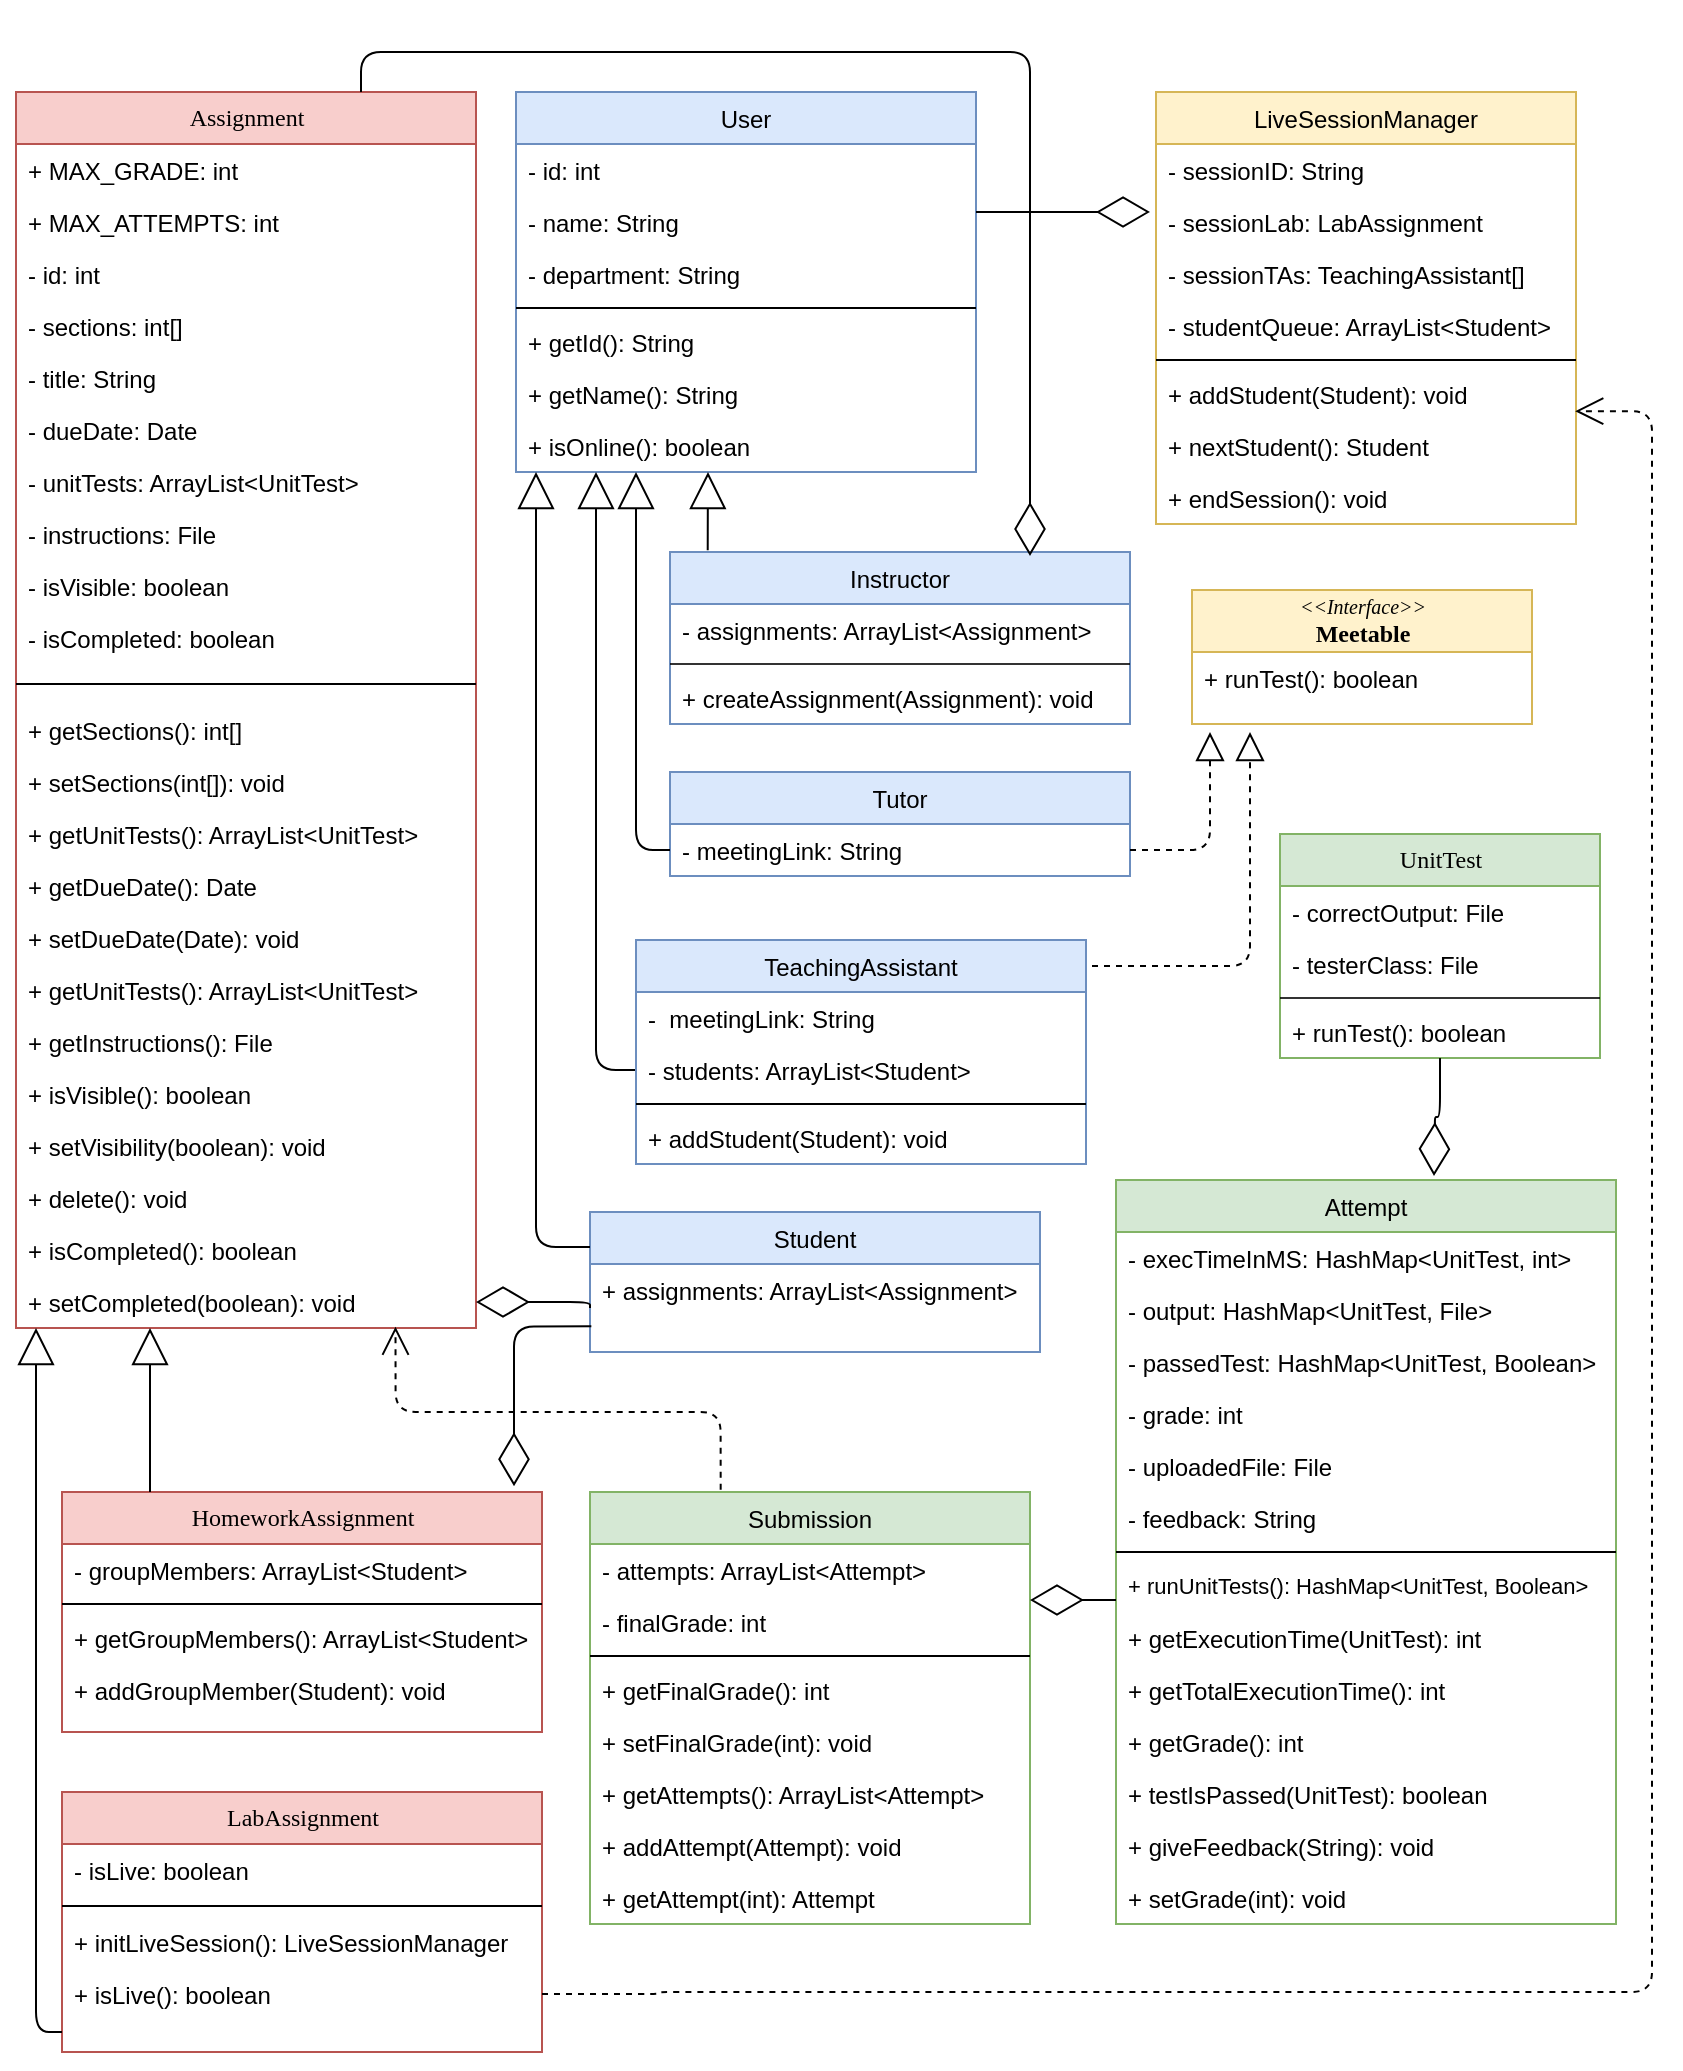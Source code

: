 <mxfile version="14.5.8" type="device" pages="2"><diagram name="Page-1" id="c4acf3e9-155e-7222-9cf6-157b1a14988f"><mxGraphModel dx="2912" dy="3253" grid="1" gridSize="10" guides="1" tooltips="1" connect="1" arrows="1" fold="1" page="1" pageScale="1" pageWidth="850" pageHeight="1065" background="#ffffff" math="0" shadow="0"><root><mxCell id="0"/><mxCell id="1" parent="0"/><mxCell id="17acba5748e5396b-20" value="&lt;font style=&quot;font-size: 12px&quot;&gt;Assignment&lt;/font&gt;" style="swimlane;html=1;fontStyle=0;childLayout=stackLayout;horizontal=1;startSize=26;horizontalStack=0;resizeParent=1;resizeLast=0;collapsible=0;marginBottom=0;swimlaneFillColor=#ffffff;rounded=0;shadow=0;comic=0;labelBackgroundColor=none;strokeWidth=1;fontFamily=Verdana;fontSize=10;align=center;fillColor=#f8cecc;strokeColor=#b85450;" parent="1" vertex="1"><mxGeometry x="-833" y="-2080" width="230" height="618" as="geometry"><mxRectangle x="260" y="20" width="120" height="26" as="alternateBounds"/></mxGeometry></mxCell><mxCell id="17acba5748e5396b-26" value="&lt;div&gt;+ MAX_GRADE: int&lt;/div&gt;" style="text;html=1;strokeColor=none;fillColor=none;align=left;verticalAlign=top;spacingLeft=4;spacingRight=4;whiteSpace=wrap;overflow=hidden;rotatable=0;points=[[0,0.5],[1,0.5]];portConstraint=eastwest;" parent="17acba5748e5396b-20" vertex="1"><mxGeometry y="26" width="230" height="26" as="geometry"/></mxCell><mxCell id="u6ZlK0TpwDlJzsc37eHo-43" value="+ MAX_ATTEMPTS: int" style="text;strokeColor=none;fillColor=none;align=left;verticalAlign=top;spacingLeft=4;spacingRight=4;overflow=hidden;rotatable=0;points=[[0,0.5],[1,0.5]];portConstraint=eastwest;" parent="17acba5748e5396b-20" vertex="1"><mxGeometry y="52" width="230" height="26" as="geometry"/></mxCell><mxCell id="Pp4zFnZbCaaNQrs0DXpG-2" value="- id: int" style="text;strokeColor=none;fillColor=none;align=left;verticalAlign=top;spacingLeft=4;spacingRight=4;overflow=hidden;rotatable=0;points=[[0,0.5],[1,0.5]];portConstraint=eastwest;fontSize=12;opacity=80;" parent="17acba5748e5396b-20" vertex="1"><mxGeometry y="78" width="230" height="26" as="geometry"/></mxCell><mxCell id="u6ZlK0TpwDlJzsc37eHo-65" value="- sections: int[]" style="text;strokeColor=none;fillColor=none;align=left;verticalAlign=top;spacingLeft=4;spacingRight=4;overflow=hidden;rotatable=0;points=[[0,0.5],[1,0.5]];portConstraint=eastwest;" parent="17acba5748e5396b-20" vertex="1"><mxGeometry y="104" width="230" height="26" as="geometry"/></mxCell><mxCell id="u6ZlK0TpwDlJzsc37eHo-42" value="- title: String" style="text;strokeColor=none;fillColor=none;align=left;verticalAlign=top;spacingLeft=4;spacingRight=4;overflow=hidden;rotatable=0;points=[[0,0.5],[1,0.5]];portConstraint=eastwest;" parent="17acba5748e5396b-20" vertex="1"><mxGeometry y="130" width="230" height="26" as="geometry"/></mxCell><mxCell id="17acba5748e5396b-21" value="- dueDate: Date" style="text;html=1;strokeColor=none;fillColor=none;align=left;verticalAlign=top;spacingLeft=4;spacingRight=4;whiteSpace=wrap;overflow=hidden;rotatable=0;points=[[0,0.5],[1,0.5]];portConstraint=eastwest;" parent="17acba5748e5396b-20" vertex="1"><mxGeometry y="156" width="230" height="26" as="geometry"/></mxCell><mxCell id="Vkab22jiltbAdKhwwtoA-3" value="- unitTests: ArrayList&lt;UnitTest&gt;" style="text;strokeColor=none;fillColor=none;align=left;verticalAlign=top;spacingLeft=4;spacingRight=4;overflow=hidden;rotatable=0;points=[[0,0.5],[1,0.5]];portConstraint=eastwest;" parent="17acba5748e5396b-20" vertex="1"><mxGeometry y="182" width="230" height="26" as="geometry"/></mxCell><mxCell id="u6ZlK0TpwDlJzsc37eHo-34" value="- instructions: File" style="text;strokeColor=none;fillColor=none;align=left;verticalAlign=top;spacingLeft=4;spacingRight=4;overflow=hidden;rotatable=0;points=[[0,0.5],[1,0.5]];portConstraint=eastwest;" parent="17acba5748e5396b-20" vertex="1"><mxGeometry y="208" width="230" height="26" as="geometry"/></mxCell><mxCell id="Vkab22jiltbAdKhwwtoA-38" value="- isVisible: boolean" style="text;strokeColor=none;fillColor=none;align=left;verticalAlign=top;spacingLeft=4;spacingRight=4;overflow=hidden;rotatable=0;points=[[0,0.5],[1,0.5]];portConstraint=eastwest;" parent="17acba5748e5396b-20" vertex="1"><mxGeometry y="234" width="230" height="26" as="geometry"/></mxCell><mxCell id="URSvxzVumPhaQvuhYRET-5" value="- isCompleted: boolean" style="text;strokeColor=none;fillColor=none;align=left;verticalAlign=top;spacingLeft=4;spacingRight=4;overflow=hidden;rotatable=0;points=[[0,0.5],[1,0.5]];portConstraint=eastwest;" parent="17acba5748e5396b-20" vertex="1"><mxGeometry y="260" width="230" height="26" as="geometry"/></mxCell><mxCell id="Vkab22jiltbAdKhwwtoA-9" value="" style="line;strokeWidth=1;fillColor=none;align=left;verticalAlign=middle;spacingTop=-1;spacingLeft=3;spacingRight=3;rotatable=0;labelPosition=right;points=[];portConstraint=eastwest;" parent="17acba5748e5396b-20" vertex="1"><mxGeometry y="286" width="230" height="20" as="geometry"/></mxCell><mxCell id="u6ZlK0TpwDlJzsc37eHo-69" value="+ getSections(): int[]" style="text;strokeColor=none;fillColor=none;align=left;verticalAlign=top;spacingLeft=4;spacingRight=4;overflow=hidden;rotatable=0;points=[[0,0.5],[1,0.5]];portConstraint=eastwest;" parent="17acba5748e5396b-20" vertex="1"><mxGeometry y="306" width="230" height="26" as="geometry"/></mxCell><mxCell id="u6ZlK0TpwDlJzsc37eHo-68" value="+ setSections(int[]): void" style="text;strokeColor=none;fillColor=none;align=left;verticalAlign=top;spacingLeft=4;spacingRight=4;overflow=hidden;rotatable=0;points=[[0,0.5],[1,0.5]];portConstraint=eastwest;" parent="17acba5748e5396b-20" vertex="1"><mxGeometry y="332" width="230" height="26" as="geometry"/></mxCell><mxCell id="u6ZlK0TpwDlJzsc37eHo-66" value="+ getUnitTests(): ArrayList&lt;UnitTest&gt;" style="text;strokeColor=none;fillColor=none;align=left;verticalAlign=top;spacingLeft=4;spacingRight=4;overflow=hidden;rotatable=0;points=[[0,0.5],[1,0.5]];portConstraint=eastwest;" parent="17acba5748e5396b-20" vertex="1"><mxGeometry y="358" width="230" height="26" as="geometry"/></mxCell><mxCell id="u6ZlK0TpwDlJzsc37eHo-36" value="+ getDueDate(): Date" style="text;strokeColor=none;fillColor=none;align=left;verticalAlign=top;spacingLeft=4;spacingRight=4;overflow=hidden;rotatable=0;points=[[0,0.5],[1,0.5]];portConstraint=eastwest;" parent="17acba5748e5396b-20" vertex="1"><mxGeometry y="384" width="230" height="26" as="geometry"/></mxCell><mxCell id="u6ZlK0TpwDlJzsc37eHo-37" value="+ setDueDate(Date): void" style="text;strokeColor=none;fillColor=none;align=left;verticalAlign=top;spacingLeft=4;spacingRight=4;overflow=hidden;rotatable=0;points=[[0,0.5],[1,0.5]];portConstraint=eastwest;" parent="17acba5748e5396b-20" vertex="1"><mxGeometry y="410" width="230" height="26" as="geometry"/></mxCell><mxCell id="u6ZlK0TpwDlJzsc37eHo-35" value="+ getUnitTests(): ArrayList&lt;UnitTest&gt;" style="text;strokeColor=none;fillColor=none;align=left;verticalAlign=top;spacingLeft=4;spacingRight=4;overflow=hidden;rotatable=0;points=[[0,0.5],[1,0.5]];portConstraint=eastwest;" parent="17acba5748e5396b-20" vertex="1"><mxGeometry y="436" width="230" height="26" as="geometry"/></mxCell><mxCell id="i_PfmevBuMerQ55NJy9S-6" value="+ getInstructions(): File" style="text;strokeColor=none;fillColor=none;align=left;verticalAlign=top;spacingLeft=4;spacingRight=4;overflow=hidden;rotatable=0;points=[[0,0.5],[1,0.5]];portConstraint=eastwest;" parent="17acba5748e5396b-20" vertex="1"><mxGeometry y="462" width="230" height="26" as="geometry"/></mxCell><mxCell id="u6ZlK0TpwDlJzsc37eHo-41" value="+ isVisible(): boolean" style="text;strokeColor=none;fillColor=none;align=left;verticalAlign=top;spacingLeft=4;spacingRight=4;overflow=hidden;rotatable=0;points=[[0,0.5],[1,0.5]];portConstraint=eastwest;" parent="17acba5748e5396b-20" vertex="1"><mxGeometry y="488" width="230" height="26" as="geometry"/></mxCell><mxCell id="i_PfmevBuMerQ55NJy9S-8" value="+ setVisibility(boolean): void" style="text;strokeColor=none;fillColor=none;align=left;verticalAlign=top;spacingLeft=4;spacingRight=4;overflow=hidden;rotatable=0;points=[[0,0.5],[1,0.5]];portConstraint=eastwest;" parent="17acba5748e5396b-20" vertex="1"><mxGeometry y="514" width="230" height="26" as="geometry"/></mxCell><mxCell id="i_PfmevBuMerQ55NJy9S-10" value="+ delete(): void" style="text;strokeColor=none;fillColor=none;align=left;verticalAlign=top;spacingLeft=4;spacingRight=4;overflow=hidden;rotatable=0;points=[[0,0.5],[1,0.5]];portConstraint=eastwest;" parent="17acba5748e5396b-20" vertex="1"><mxGeometry y="540" width="230" height="26" as="geometry"/></mxCell><mxCell id="i_PfmevBuMerQ55NJy9S-13" value="+ isCompleted(): boolean" style="text;strokeColor=none;fillColor=none;align=left;verticalAlign=top;spacingLeft=4;spacingRight=4;overflow=hidden;rotatable=0;points=[[0,0.5],[1,0.5]];portConstraint=eastwest;" parent="17acba5748e5396b-20" vertex="1"><mxGeometry y="566" width="230" height="26" as="geometry"/></mxCell><mxCell id="Pp4zFnZbCaaNQrs0DXpG-1" value="+ setCompleted(boolean): void" style="text;strokeColor=none;fillColor=none;align=left;verticalAlign=top;spacingLeft=4;spacingRight=4;overflow=hidden;rotatable=0;points=[[0,0.5],[1,0.5]];portConstraint=eastwest;fontSize=12;opacity=80;" parent="17acba5748e5396b-20" vertex="1"><mxGeometry y="592" width="230" height="26" as="geometry"/></mxCell><mxCell id="17acba5748e5396b-44" value="&lt;font style=&quot;font-size: 12px&quot;&gt;UnitTest&lt;/font&gt;" style="swimlane;html=1;fontStyle=0;childLayout=stackLayout;horizontal=1;startSize=26;fillColor=#d5e8d4;horizontalStack=0;resizeParent=1;resizeLast=0;collapsible=0;marginBottom=0;swimlaneFillColor=#ffffff;rounded=0;shadow=0;comic=0;labelBackgroundColor=none;strokeWidth=1;fontFamily=Verdana;fontSize=10;align=center;strokeColor=#82b366;" parent="1" vertex="1"><mxGeometry x="-201" y="-1709" width="160" height="112" as="geometry"/></mxCell><mxCell id="17acba5748e5396b-45" value="- correctOutput: File" style="text;html=1;strokeColor=none;fillColor=none;align=left;verticalAlign=top;spacingLeft=4;spacingRight=4;whiteSpace=wrap;overflow=hidden;rotatable=0;points=[[0,0.5],[1,0.5]];portConstraint=eastwest;" parent="17acba5748e5396b-44" vertex="1"><mxGeometry y="26" width="160" height="26" as="geometry"/></mxCell><mxCell id="i_PfmevBuMerQ55NJy9S-1" value="- testerClass: File" style="text;html=1;strokeColor=none;fillColor=none;align=left;verticalAlign=top;spacingLeft=4;spacingRight=4;whiteSpace=wrap;overflow=hidden;rotatable=0;points=[[0,0.5],[1,0.5]];portConstraint=eastwest;" parent="17acba5748e5396b-44" vertex="1"><mxGeometry y="52" width="160" height="26" as="geometry"/></mxCell><mxCell id="Pp4zFnZbCaaNQrs0DXpG-10" value="" style="line;strokeWidth=1;fillColor=none;align=left;verticalAlign=middle;spacingTop=-1;spacingLeft=3;spacingRight=3;rotatable=0;labelPosition=right;points=[];portConstraint=eastwest;fontSize=12;opacity=80;" parent="17acba5748e5396b-44" vertex="1"><mxGeometry y="78" width="160" height="8" as="geometry"/></mxCell><mxCell id="Pp4zFnZbCaaNQrs0DXpG-11" value="+ runTest(): boolean" style="text;strokeColor=none;fillColor=none;align=left;verticalAlign=top;spacingLeft=4;spacingRight=4;overflow=hidden;rotatable=0;points=[[0,0.5],[1,0.5]];portConstraint=eastwest;fontSize=12;opacity=80;" parent="17acba5748e5396b-44" vertex="1"><mxGeometry y="86" width="160" height="26" as="geometry"/></mxCell><mxCell id="5dKKfzundcH5sFMiQAA8-29" value="&lt;font style=&quot;font-size: 12px&quot;&gt;LabAssignment&lt;/font&gt;" style="swimlane;html=1;fontStyle=0;childLayout=stackLayout;horizontal=1;startSize=26;fillColor=#f8cecc;horizontalStack=0;resizeParent=1;resizeLast=0;collapsible=0;marginBottom=0;swimlaneFillColor=#ffffff;rounded=0;shadow=0;comic=0;labelBackgroundColor=none;strokeWidth=1;fontFamily=Verdana;fontSize=10;align=center;strokeColor=#b85450;" parent="1" vertex="1"><mxGeometry x="-810" y="-1230" width="240" height="130" as="geometry"><mxRectangle x="220" y="270" width="50" height="26" as="alternateBounds"/></mxGeometry></mxCell><mxCell id="u6ZlK0TpwDlJzsc37eHo-39" value="- isLive: boolean" style="text;html=1;strokeColor=none;fillColor=none;align=left;verticalAlign=top;spacingLeft=4;spacingRight=4;whiteSpace=wrap;overflow=hidden;rotatable=0;points=[[0,0.5],[1,0.5]];portConstraint=eastwest;" parent="5dKKfzundcH5sFMiQAA8-29" vertex="1"><mxGeometry y="26" width="240" height="26" as="geometry"/></mxCell><mxCell id="Vkab22jiltbAdKhwwtoA-10" value="" style="line;strokeWidth=1;fillColor=none;align=left;verticalAlign=middle;spacingTop=-1;spacingLeft=3;spacingRight=3;rotatable=0;labelPosition=right;points=[];portConstraint=eastwest;" parent="5dKKfzundcH5sFMiQAA8-29" vertex="1"><mxGeometry y="52" width="240" height="10" as="geometry"/></mxCell><mxCell id="u6ZlK0TpwDlJzsc37eHo-87" value="&lt;div&gt;+ initLiveSession(): LiveSessionManager&lt;br&gt;&lt;/div&gt;" style="text;html=1;strokeColor=none;fillColor=none;align=left;verticalAlign=top;spacingLeft=4;spacingRight=4;whiteSpace=wrap;overflow=hidden;rotatable=0;points=[[0,0.5],[1,0.5]];portConstraint=eastwest;" parent="5dKKfzundcH5sFMiQAA8-29" vertex="1"><mxGeometry y="62" width="240" height="26" as="geometry"/></mxCell><mxCell id="Pp4zFnZbCaaNQrs0DXpG-3" value="+ isLive(): boolean" style="text;strokeColor=none;fillColor=none;align=left;verticalAlign=top;spacingLeft=4;spacingRight=4;overflow=hidden;rotatable=0;points=[[0,0.5],[1,0.5]];portConstraint=eastwest;fontSize=12;opacity=80;" parent="5dKKfzundcH5sFMiQAA8-29" vertex="1"><mxGeometry y="88" width="240" height="26" as="geometry"/></mxCell><mxCell id="u6ZlK0TpwDlJzsc37eHo-7" value="User" style="swimlane;fontStyle=0;align=center;verticalAlign=top;childLayout=stackLayout;horizontal=1;startSize=26;horizontalStack=0;resizeParent=1;resizeParentMax=0;resizeLast=0;collapsible=0;marginBottom=0;fillColor=#dae8fc;strokeColor=#6c8ebf;" parent="1" vertex="1"><mxGeometry x="-583" y="-2080" width="230" height="190" as="geometry"/></mxCell><mxCell id="u6ZlK0TpwDlJzsc37eHo-8" value="- id: int" style="text;strokeColor=none;fillColor=none;align=left;verticalAlign=top;spacingLeft=4;spacingRight=4;overflow=hidden;rotatable=0;points=[[0,0.5],[1,0.5]];portConstraint=eastwest;" parent="u6ZlK0TpwDlJzsc37eHo-7" vertex="1"><mxGeometry y="26" width="230" height="26" as="geometry"/></mxCell><mxCell id="i_PfmevBuMerQ55NJy9S-11" value="- name: String" style="text;strokeColor=none;fillColor=none;align=left;verticalAlign=top;spacingLeft=4;spacingRight=4;overflow=hidden;rotatable=0;points=[[0,0.5],[1,0.5]];portConstraint=eastwest;" parent="u6ZlK0TpwDlJzsc37eHo-7" vertex="1"><mxGeometry y="52" width="230" height="26" as="geometry"/></mxCell><mxCell id="i_PfmevBuMerQ55NJy9S-14" value="- department: String" style="text;strokeColor=none;fillColor=none;align=left;verticalAlign=top;spacingLeft=4;spacingRight=4;overflow=hidden;rotatable=0;points=[[0,0.5],[1,0.5]];portConstraint=eastwest;" parent="u6ZlK0TpwDlJzsc37eHo-7" vertex="1"><mxGeometry y="78" width="230" height="26" as="geometry"/></mxCell><mxCell id="u6ZlK0TpwDlJzsc37eHo-9" value="" style="line;strokeWidth=1;fillColor=none;align=left;verticalAlign=middle;spacingTop=-1;spacingLeft=3;spacingRight=3;rotatable=0;labelPosition=right;points=[];portConstraint=eastwest;" parent="u6ZlK0TpwDlJzsc37eHo-7" vertex="1"><mxGeometry y="104" width="230" height="8" as="geometry"/></mxCell><mxCell id="u6ZlK0TpwDlJzsc37eHo-53" value="+ getId(): String" style="text;strokeColor=none;fillColor=none;align=left;verticalAlign=top;spacingLeft=4;spacingRight=4;overflow=hidden;rotatable=0;points=[[0,0.5],[1,0.5]];portConstraint=eastwest;" parent="u6ZlK0TpwDlJzsc37eHo-7" vertex="1"><mxGeometry y="112" width="230" height="26" as="geometry"/></mxCell><mxCell id="u6ZlK0TpwDlJzsc37eHo-49" value="+ getName(): String" style="text;strokeColor=none;fillColor=none;align=left;verticalAlign=top;spacingLeft=4;spacingRight=4;overflow=hidden;rotatable=0;points=[[0,0.5],[1,0.5]];portConstraint=eastwest;" parent="u6ZlK0TpwDlJzsc37eHo-7" vertex="1"><mxGeometry y="138" width="230" height="26" as="geometry"/></mxCell><mxCell id="Pp4zFnZbCaaNQrs0DXpG-5" value="+ isOnline(): boolean" style="text;strokeColor=none;fillColor=none;align=left;verticalAlign=top;spacingLeft=4;spacingRight=4;overflow=hidden;rotatable=0;points=[[0,0.5],[1,0.5]];portConstraint=eastwest;fontSize=12;opacity=80;" parent="u6ZlK0TpwDlJzsc37eHo-7" vertex="1"><mxGeometry y="164" width="230" height="26" as="geometry"/></mxCell><mxCell id="u6ZlK0TpwDlJzsc37eHo-11" value="Student" style="swimlane;fontStyle=0;align=center;verticalAlign=top;childLayout=stackLayout;horizontal=1;startSize=26;horizontalStack=0;resizeParent=1;resizeParentMax=0;resizeLast=0;collapsible=0;marginBottom=0;fillColor=#dae8fc;strokeColor=#6c8ebf;" parent="1" vertex="1"><mxGeometry x="-546" y="-1520" width="225" height="70" as="geometry"/></mxCell><mxCell id="u6ZlK0TpwDlJzsc37eHo-14" value="+ assignments: ArrayList&lt;Assignment&gt;" style="text;strokeColor=none;fillColor=none;align=left;verticalAlign=top;spacingLeft=4;spacingRight=4;overflow=hidden;rotatable=0;points=[[0,0.5],[1,0.5]];portConstraint=eastwest;" parent="u6ZlK0TpwDlJzsc37eHo-11" vertex="1"><mxGeometry y="26" width="225" height="44" as="geometry"/></mxCell><mxCell id="u6ZlK0TpwDlJzsc37eHo-13" value="" style="line;strokeWidth=1;fillColor=none;align=left;verticalAlign=middle;spacingTop=-1;spacingLeft=3;spacingRight=3;rotatable=0;labelPosition=right;points=[];portConstraint=eastwest;" parent="u6ZlK0TpwDlJzsc37eHo-11" vertex="1"><mxGeometry y="70" width="225" as="geometry"/></mxCell><mxCell id="u6ZlK0TpwDlJzsc37eHo-19" value="Instructor" style="swimlane;fontStyle=0;align=center;verticalAlign=top;childLayout=stackLayout;horizontal=1;startSize=26;horizontalStack=0;resizeParent=1;resizeParentMax=0;resizeLast=0;collapsible=0;marginBottom=0;rotation=0;fillColor=#dae8fc;strokeColor=#6c8ebf;" parent="1" vertex="1"><mxGeometry x="-506" y="-1850" width="230" height="86" as="geometry"><mxRectangle x="-360" y="350" width="80" height="26" as="alternateBounds"/></mxGeometry></mxCell><mxCell id="u6ZlK0TpwDlJzsc37eHo-76" value="" style="endArrow=block;endSize=16;endFill=0;html=1;exitX=0.082;exitY=-0.01;exitDx=0;exitDy=0;exitPerimeter=0;edgeStyle=orthogonalEdgeStyle;" parent="u6ZlK0TpwDlJzsc37eHo-19" source="u6ZlK0TpwDlJzsc37eHo-19" edge="1"><mxGeometry x="-1" y="-465" width="160" relative="1" as="geometry"><mxPoint y="68" as="sourcePoint"/><mxPoint x="19" y="-40" as="targetPoint"/><mxPoint x="14" y="200" as="offset"/></mxGeometry></mxCell><mxCell id="Pp4zFnZbCaaNQrs0DXpG-8" value="- assignments: ArrayList&lt;Assignment&gt;" style="text;strokeColor=none;fillColor=none;align=left;verticalAlign=top;spacingLeft=4;spacingRight=4;overflow=hidden;rotatable=0;points=[[0,0.5],[1,0.5]];portConstraint=eastwest;fontSize=12;opacity=80;" parent="u6ZlK0TpwDlJzsc37eHo-19" vertex="1"><mxGeometry y="26" width="230" height="26" as="geometry"/></mxCell><mxCell id="Pp4zFnZbCaaNQrs0DXpG-9" value="" style="line;strokeWidth=1;fillColor=none;align=left;verticalAlign=middle;spacingTop=-1;spacingLeft=3;spacingRight=3;rotatable=0;labelPosition=right;points=[];portConstraint=eastwest;fontSize=12;opacity=80;" parent="u6ZlK0TpwDlJzsc37eHo-19" vertex="1"><mxGeometry y="52" width="230" height="8" as="geometry"/></mxCell><mxCell id="u6ZlK0TpwDlJzsc37eHo-22" value="+ createAssignment(Assignment): void" style="text;strokeColor=none;fillColor=none;align=left;verticalAlign=top;spacingLeft=4;spacingRight=4;overflow=hidden;rotatable=0;points=[[0,0.5],[1,0.5]];portConstraint=eastwest;rotation=0;" parent="u6ZlK0TpwDlJzsc37eHo-19" vertex="1"><mxGeometry y="60" width="230" height="26" as="geometry"/></mxCell><mxCell id="5dKKfzundcH5sFMiQAA8-39" value="&lt;font style=&quot;font-size: 12px&quot;&gt;HomeworkAssignment&lt;/font&gt;" style="swimlane;html=1;fontStyle=0;childLayout=stackLayout;horizontal=1;startSize=26;horizontalStack=0;resizeParent=1;resizeLast=0;collapsible=0;marginBottom=0;swimlaneFillColor=#ffffff;rounded=0;shadow=0;comic=0;labelBackgroundColor=none;strokeWidth=1;fontFamily=Verdana;fontSize=10;align=center;fillColor=#f8cecc;strokeColor=#b85450;" parent="1" vertex="1"><mxGeometry x="-810" y="-1380" width="240" height="120" as="geometry"><mxRectangle x="460" y="270" width="90" height="26" as="alternateBounds"/></mxGeometry></mxCell><mxCell id="5dKKfzundcH5sFMiQAA8-41" value="- groupMembers: ArrayList&amp;lt;Student&amp;gt;" style="text;html=1;strokeColor=none;fillColor=none;align=left;verticalAlign=top;spacingLeft=4;spacingRight=4;whiteSpace=wrap;overflow=hidden;rotatable=0;points=[[0,0.5],[1,0.5]];portConstraint=eastwest;" parent="5dKKfzundcH5sFMiQAA8-39" vertex="1"><mxGeometry y="26" width="240" height="26" as="geometry"/></mxCell><mxCell id="5dKKfzundcH5sFMiQAA8-42" value="" style="line;strokeWidth=1;fillColor=none;align=left;verticalAlign=middle;spacingTop=-1;spacingLeft=3;spacingRight=3;rotatable=0;labelPosition=right;points=[];portConstraint=eastwest;" parent="5dKKfzundcH5sFMiQAA8-39" vertex="1"><mxGeometry y="52" width="240" height="8" as="geometry"/></mxCell><mxCell id="URSvxzVumPhaQvuhYRET-3" value="+ getGroupMembers(): ArrayList&amp;lt;Student&amp;gt; " style="text;html=1;strokeColor=none;fillColor=none;align=left;verticalAlign=top;spacingLeft=4;spacingRight=4;whiteSpace=wrap;overflow=hidden;rotatable=0;points=[[0,0.5],[1,0.5]];portConstraint=eastwest;" parent="5dKKfzundcH5sFMiQAA8-39" vertex="1"><mxGeometry y="60" width="240" height="26" as="geometry"/></mxCell><mxCell id="URSvxzVumPhaQvuhYRET-4" value="+ addGroupMember(Student): void " style="text;html=1;strokeColor=none;fillColor=none;align=left;verticalAlign=top;spacingLeft=4;spacingRight=4;whiteSpace=wrap;overflow=hidden;rotatable=0;points=[[0,0.5],[1,0.5]];portConstraint=eastwest;" parent="5dKKfzundcH5sFMiQAA8-39" vertex="1"><mxGeometry y="86" width="240" height="26" as="geometry"/></mxCell><mxCell id="u6ZlK0TpwDlJzsc37eHo-23" value="Tutor" style="swimlane;fontStyle=0;align=center;verticalAlign=top;childLayout=stackLayout;horizontal=1;startSize=26;horizontalStack=0;resizeParent=1;resizeParentMax=0;resizeLast=0;collapsible=0;marginBottom=0;fillColor=#dae8fc;strokeColor=#6c8ebf;" parent="1" vertex="1"><mxGeometry x="-506" y="-1740" width="230" height="52" as="geometry"/></mxCell><mxCell id="u6ZlK0TpwDlJzsc37eHo-101" value="- meetingLink: String" style="text;strokeColor=none;fillColor=none;align=left;verticalAlign=top;spacingLeft=4;spacingRight=4;overflow=hidden;rotatable=0;points=[[0,0.5],[1,0.5]];portConstraint=eastwest;" parent="u6ZlK0TpwDlJzsc37eHo-23" vertex="1"><mxGeometry y="26" width="230" height="26" as="geometry"/></mxCell><mxCell id="Vkab22jiltbAdKhwwtoA-25" value="Submission" style="swimlane;fontStyle=0;align=center;verticalAlign=top;childLayout=stackLayout;horizontal=1;startSize=26;horizontalStack=0;resizeParent=1;resizeParentMax=0;resizeLast=0;collapsible=0;marginBottom=0;fillColor=#d5e8d4;strokeColor=#82b366;" parent="1" vertex="1"><mxGeometry x="-546" y="-1380" width="220" height="216" as="geometry"/></mxCell><mxCell id="Vkab22jiltbAdKhwwtoA-26" value="- attempts: ArrayList&lt;Attempt&gt;" style="text;strokeColor=none;fillColor=none;align=left;verticalAlign=top;spacingLeft=4;spacingRight=4;overflow=hidden;rotatable=0;points=[[0,0.5],[1,0.5]];portConstraint=eastwest;" parent="Vkab22jiltbAdKhwwtoA-25" vertex="1"><mxGeometry y="26" width="220" height="26" as="geometry"/></mxCell><mxCell id="u6ZlK0TpwDlJzsc37eHo-82" value="- finalGrade: int" style="text;strokeColor=none;fillColor=none;align=left;verticalAlign=top;spacingLeft=4;spacingRight=4;overflow=hidden;rotatable=0;points=[[0,0.5],[1,0.5]];portConstraint=eastwest;" parent="Vkab22jiltbAdKhwwtoA-25" vertex="1"><mxGeometry y="52" width="220" height="26" as="geometry"/></mxCell><mxCell id="Vkab22jiltbAdKhwwtoA-27" value="" style="line;strokeWidth=1;fillColor=none;align=left;verticalAlign=middle;spacingTop=-1;spacingLeft=3;spacingRight=3;rotatable=0;labelPosition=right;points=[];portConstraint=eastwest;" parent="Vkab22jiltbAdKhwwtoA-25" vertex="1"><mxGeometry y="78" width="220" height="8" as="geometry"/></mxCell><mxCell id="u6ZlK0TpwDlJzsc37eHo-83" value="+ getFinalGrade(): int&#xA;" style="text;strokeColor=none;fillColor=none;align=left;verticalAlign=top;spacingLeft=4;spacingRight=4;overflow=hidden;rotatable=0;points=[[0,0.5],[1,0.5]];portConstraint=eastwest;" parent="Vkab22jiltbAdKhwwtoA-25" vertex="1"><mxGeometry y="86" width="220" height="26" as="geometry"/></mxCell><mxCell id="u6ZlK0TpwDlJzsc37eHo-84" value="+ setFinalGrade(int): void&#xA;" style="text;strokeColor=none;fillColor=none;align=left;verticalAlign=top;spacingLeft=4;spacingRight=4;overflow=hidden;rotatable=0;points=[[0,0.5],[1,0.5]];portConstraint=eastwest;" parent="Vkab22jiltbAdKhwwtoA-25" vertex="1"><mxGeometry y="112" width="220" height="26" as="geometry"/></mxCell><mxCell id="Vkab22jiltbAdKhwwtoA-28" value="+ getAttempts(): ArrayList&lt;Attempt&gt;&#xA;" style="text;strokeColor=none;fillColor=none;align=left;verticalAlign=top;spacingLeft=4;spacingRight=4;overflow=hidden;rotatable=0;points=[[0,0.5],[1,0.5]];portConstraint=eastwest;" parent="Vkab22jiltbAdKhwwtoA-25" vertex="1"><mxGeometry y="138" width="220" height="26" as="geometry"/></mxCell><mxCell id="u6ZlK0TpwDlJzsc37eHo-80" value="+ addAttempt(Attempt): void" style="text;strokeColor=none;fillColor=none;align=left;verticalAlign=top;spacingLeft=4;spacingRight=4;overflow=hidden;rotatable=0;points=[[0,0.5],[1,0.5]];portConstraint=eastwest;" parent="Vkab22jiltbAdKhwwtoA-25" vertex="1"><mxGeometry y="164" width="220" height="26" as="geometry"/></mxCell><mxCell id="3Ar0pqYG9fwTZsJF6Wmy-26" value="+ getAttempt(int): Attempt" style="text;strokeColor=none;fillColor=none;align=left;verticalAlign=top;spacingLeft=4;spacingRight=4;overflow=hidden;rotatable=0;points=[[0,0.5],[1,0.5]];portConstraint=eastwest;" parent="Vkab22jiltbAdKhwwtoA-25" vertex="1"><mxGeometry y="190" width="220" height="26" as="geometry"/></mxCell><mxCell id="Vkab22jiltbAdKhwwtoA-29" value="Attempt" style="swimlane;fontStyle=0;align=center;verticalAlign=top;childLayout=stackLayout;horizontal=1;startSize=26;horizontalStack=0;resizeParent=1;resizeParentMax=0;resizeLast=0;collapsible=0;marginBottom=0;fillColor=#d5e8d4;strokeColor=#82b366;" parent="1" vertex="1"><mxGeometry x="-283" y="-1536" width="250" height="372" as="geometry"/></mxCell><mxCell id="Vkab22jiltbAdKhwwtoA-30" value="- execTimeInMS: HashMap&lt;UnitTest, int&gt;" style="text;strokeColor=none;fillColor=none;align=left;verticalAlign=top;spacingLeft=4;spacingRight=4;overflow=hidden;rotatable=0;points=[[0,0.5],[1,0.5]];portConstraint=eastwest;" parent="Vkab22jiltbAdKhwwtoA-29" vertex="1"><mxGeometry y="26" width="250" height="26" as="geometry"/></mxCell><mxCell id="3Ar0pqYG9fwTZsJF6Wmy-13" value="- output: HashMap&lt;UnitTest, File&gt;" style="text;strokeColor=none;fillColor=none;align=left;verticalAlign=top;spacingLeft=4;spacingRight=4;overflow=hidden;rotatable=0;points=[[0,0.5],[1,0.5]];portConstraint=eastwest;" parent="Vkab22jiltbAdKhwwtoA-29" vertex="1"><mxGeometry y="52" width="250" height="26" as="geometry"/></mxCell><mxCell id="3Ar0pqYG9fwTZsJF6Wmy-22" value="- passedTest: HashMap&lt;UnitTest, Boolean&gt;" style="text;strokeColor=none;fillColor=none;align=left;verticalAlign=top;spacingLeft=4;spacingRight=4;overflow=hidden;rotatable=0;points=[[0,0.5],[1,0.5]];portConstraint=eastwest;" parent="Vkab22jiltbAdKhwwtoA-29" vertex="1"><mxGeometry y="78" width="250" height="26" as="geometry"/></mxCell><mxCell id="3Ar0pqYG9fwTZsJF6Wmy-17" value="- grade: int" style="text;strokeColor=none;fillColor=none;align=left;verticalAlign=top;spacingLeft=4;spacingRight=4;overflow=hidden;rotatable=0;points=[[0,0.5],[1,0.5]];portConstraint=eastwest;" parent="Vkab22jiltbAdKhwwtoA-29" vertex="1"><mxGeometry y="104" width="250" height="26" as="geometry"/></mxCell><mxCell id="3Ar0pqYG9fwTZsJF6Wmy-14" value="- uploadedFile: File" style="text;strokeColor=none;fillColor=none;align=left;verticalAlign=top;spacingLeft=4;spacingRight=4;overflow=hidden;rotatable=0;points=[[0,0.5],[1,0.5]];portConstraint=eastwest;" parent="Vkab22jiltbAdKhwwtoA-29" vertex="1"><mxGeometry y="130" width="250" height="26" as="geometry"/></mxCell><mxCell id="3Ar0pqYG9fwTZsJF6Wmy-16" value="- feedback: String" style="text;strokeColor=none;fillColor=none;align=left;verticalAlign=top;spacingLeft=4;spacingRight=4;overflow=hidden;rotatable=0;points=[[0,0.5],[1,0.5]];portConstraint=eastwest;" parent="Vkab22jiltbAdKhwwtoA-29" vertex="1"><mxGeometry y="156" width="250" height="26" as="geometry"/></mxCell><mxCell id="Vkab22jiltbAdKhwwtoA-31" value="" style="line;strokeWidth=1;fillColor=none;align=left;verticalAlign=middle;spacingTop=-1;spacingLeft=3;spacingRight=3;rotatable=0;labelPosition=right;points=[];portConstraint=eastwest;" parent="Vkab22jiltbAdKhwwtoA-29" vertex="1"><mxGeometry y="182" width="250" height="8" as="geometry"/></mxCell><mxCell id="Vkab22jiltbAdKhwwtoA-42" value="+ runUnitTests(): HashMap&lt;UnitTest, Boolean&gt;" style="text;strokeColor=none;fillColor=none;align=left;verticalAlign=top;spacingLeft=4;spacingRight=4;overflow=hidden;rotatable=0;points=[[0,0.5],[1,0.5]];portConstraint=eastwest;fontSize=11;" parent="Vkab22jiltbAdKhwwtoA-29" vertex="1"><mxGeometry y="190" width="250" height="26" as="geometry"/></mxCell><mxCell id="Vkab22jiltbAdKhwwtoA-32" value="+ getExecutionTime(UnitTest): int" style="text;strokeColor=none;fillColor=none;align=left;verticalAlign=top;spacingLeft=4;spacingRight=4;overflow=hidden;rotatable=0;points=[[0,0.5],[1,0.5]];portConstraint=eastwest;" parent="Vkab22jiltbAdKhwwtoA-29" vertex="1"><mxGeometry y="216" width="250" height="26" as="geometry"/></mxCell><mxCell id="3Ar0pqYG9fwTZsJF6Wmy-19" value="+ getTotalExecutionTime(): int" style="text;strokeColor=none;fillColor=none;align=left;verticalAlign=top;spacingLeft=4;spacingRight=4;overflow=hidden;rotatable=0;points=[[0,0.5],[1,0.5]];portConstraint=eastwest;" parent="Vkab22jiltbAdKhwwtoA-29" vertex="1"><mxGeometry y="242" width="250" height="26" as="geometry"/></mxCell><mxCell id="3Ar0pqYG9fwTZsJF6Wmy-18" value="+ getGrade(): int" style="text;strokeColor=none;fillColor=none;align=left;verticalAlign=top;spacingLeft=4;spacingRight=4;overflow=hidden;rotatable=0;points=[[0,0.5],[1,0.5]];portConstraint=eastwest;" parent="Vkab22jiltbAdKhwwtoA-29" vertex="1"><mxGeometry y="268" width="250" height="26" as="geometry"/></mxCell><mxCell id="3Ar0pqYG9fwTZsJF6Wmy-20" value="+ testIsPassed(UnitTest): boolean" style="text;strokeColor=none;fillColor=none;align=left;verticalAlign=top;spacingLeft=4;spacingRight=4;overflow=hidden;rotatable=0;points=[[0,0.5],[1,0.5]];portConstraint=eastwest;" parent="Vkab22jiltbAdKhwwtoA-29" vertex="1"><mxGeometry y="294" width="250" height="26" as="geometry"/></mxCell><mxCell id="3Ar0pqYG9fwTZsJF6Wmy-24" value="+ giveFeedback(String): void" style="text;strokeColor=none;fillColor=none;align=left;verticalAlign=top;spacingLeft=4;spacingRight=4;overflow=hidden;rotatable=0;points=[[0,0.5],[1,0.5]];portConstraint=eastwest;" parent="Vkab22jiltbAdKhwwtoA-29" vertex="1"><mxGeometry y="320" width="250" height="26" as="geometry"/></mxCell><mxCell id="3Ar0pqYG9fwTZsJF6Wmy-25" value="+ setGrade(int): void" style="text;strokeColor=none;fillColor=none;align=left;verticalAlign=top;spacingLeft=4;spacingRight=4;overflow=hidden;rotatable=0;points=[[0,0.5],[1,0.5]];portConstraint=eastwest;" parent="Vkab22jiltbAdKhwwtoA-29" vertex="1"><mxGeometry y="346" width="250" height="26" as="geometry"/></mxCell><mxCell id="3Ar0pqYG9fwTZsJF6Wmy-1" value="LiveSessionManager" style="swimlane;fontStyle=0;align=center;verticalAlign=top;childLayout=stackLayout;horizontal=1;startSize=26;horizontalStack=0;resizeParent=1;resizeParentMax=0;resizeLast=0;collapsible=0;marginBottom=0;fillColor=#fff2cc;strokeColor=#d6b656;" parent="1" vertex="1"><mxGeometry x="-263" y="-2080" width="210" height="216" as="geometry"/></mxCell><mxCell id="3Ar0pqYG9fwTZsJF6Wmy-8" value="- sessionID: String" style="text;strokeColor=none;fillColor=none;align=left;verticalAlign=top;spacingLeft=4;spacingRight=4;overflow=hidden;rotatable=0;points=[[0,0.5],[1,0.5]];portConstraint=eastwest;" parent="3Ar0pqYG9fwTZsJF6Wmy-1" vertex="1"><mxGeometry y="26" width="210" height="26" as="geometry"/></mxCell><mxCell id="u6ZlK0TpwDlJzsc37eHo-90" value="- sessionLab: LabAssignment&#xA;" style="text;strokeColor=none;fillColor=none;align=left;verticalAlign=top;spacingLeft=4;spacingRight=4;overflow=hidden;rotatable=0;points=[[0,0.5],[1,0.5]];portConstraint=eastwest;" parent="3Ar0pqYG9fwTZsJF6Wmy-1" vertex="1"><mxGeometry y="52" width="210" height="26" as="geometry"/></mxCell><mxCell id="3Ar0pqYG9fwTZsJF6Wmy-2" value="- sessionTAs: TeachingAssistant[]&#xA;" style="text;strokeColor=none;fillColor=none;align=left;verticalAlign=top;spacingLeft=4;spacingRight=4;overflow=hidden;rotatable=0;points=[[0,0.5],[1,0.5]];portConstraint=eastwest;" parent="3Ar0pqYG9fwTZsJF6Wmy-1" vertex="1"><mxGeometry y="78" width="210" height="26" as="geometry"/></mxCell><mxCell id="3Ar0pqYG9fwTZsJF6Wmy-9" value="- studentQueue: ArrayList&lt;Student&gt;" style="text;strokeColor=none;fillColor=none;align=left;verticalAlign=top;spacingLeft=4;spacingRight=4;overflow=hidden;rotatable=0;points=[[0,0.5],[1,0.5]];portConstraint=eastwest;" parent="3Ar0pqYG9fwTZsJF6Wmy-1" vertex="1"><mxGeometry y="104" width="210" height="26" as="geometry"/></mxCell><mxCell id="3Ar0pqYG9fwTZsJF6Wmy-3" value="" style="line;strokeWidth=1;fillColor=none;align=left;verticalAlign=middle;spacingTop=-1;spacingLeft=3;spacingRight=3;rotatable=0;labelPosition=right;points=[];portConstraint=eastwest;" parent="3Ar0pqYG9fwTZsJF6Wmy-1" vertex="1"><mxGeometry y="130" width="210" height="8" as="geometry"/></mxCell><mxCell id="3Ar0pqYG9fwTZsJF6Wmy-4" value="+ addStudent(Student): void" style="text;strokeColor=none;fillColor=none;align=left;verticalAlign=top;spacingLeft=4;spacingRight=4;overflow=hidden;rotatable=0;points=[[0,0.5],[1,0.5]];portConstraint=eastwest;" parent="3Ar0pqYG9fwTZsJF6Wmy-1" vertex="1"><mxGeometry y="138" width="210" height="26" as="geometry"/></mxCell><mxCell id="u6ZlK0TpwDlJzsc37eHo-99" value="+ nextStudent(): Student" style="text;strokeColor=none;fillColor=none;align=left;verticalAlign=top;spacingLeft=4;spacingRight=4;overflow=hidden;rotatable=0;points=[[0,0.5],[1,0.5]];portConstraint=eastwest;" parent="3Ar0pqYG9fwTZsJF6Wmy-1" vertex="1"><mxGeometry y="164" width="210" height="26" as="geometry"/></mxCell><mxCell id="3Ar0pqYG9fwTZsJF6Wmy-12" value="+ endSession(): void" style="text;strokeColor=none;fillColor=none;align=left;verticalAlign=top;spacingLeft=4;spacingRight=4;overflow=hidden;rotatable=0;points=[[0,0.5],[1,0.5]];portConstraint=eastwest;" parent="3Ar0pqYG9fwTZsJF6Wmy-1" vertex="1"><mxGeometry y="190" width="210" height="26" as="geometry"/></mxCell><mxCell id="u6ZlK0TpwDlJzsc37eHo-72" value="" style="endArrow=diamondThin;endFill=0;endSize=24;html=1;edgeStyle=orthogonalEdgeStyle;exitX=0;exitY=0.5;exitDx=0;exitDy=0;entryX=1;entryY=0.5;entryDx=0;entryDy=0;" parent="1" source="u6ZlK0TpwDlJzsc37eHo-14" target="Pp4zFnZbCaaNQrs0DXpG-1" edge="1"><mxGeometry width="160" relative="1" as="geometry"><mxPoint x="-392" y="-1435" as="sourcePoint"/><mxPoint x="-596" y="-1472" as="targetPoint"/><Array as="points"><mxPoint x="-546" y="-1475"/></Array></mxGeometry></mxCell><mxCell id="u6ZlK0TpwDlJzsc37eHo-74" value="" style="endArrow=block;endSize=16;endFill=0;html=1;edgeStyle=orthogonalEdgeStyle;exitX=0;exitY=0.5;exitDx=0;exitDy=0;" parent="1" source="3Ar0pqYG9fwTZsJF6Wmy-11" edge="1"><mxGeometry width="160" relative="1" as="geometry"><mxPoint x="-388" y="-1570" as="sourcePoint"/><mxPoint x="-543" y="-1890" as="targetPoint"/><Array as="points"><mxPoint x="-543" y="-1591"/></Array></mxGeometry></mxCell><mxCell id="Vkab22jiltbAdKhwwtoA-134" value="" style="endArrow=block;endSize=16;endFill=0;html=1;strokeWidth=1;fontSize=11;edgeStyle=orthogonalEdgeStyle;" parent="1" edge="1"><mxGeometry width="160" relative="1" as="geometry"><mxPoint x="-766" y="-1380.0" as="sourcePoint"/><mxPoint x="-766" y="-1462" as="targetPoint"/><Array as="points"><mxPoint x="-766" y="-1400"/><mxPoint x="-766" y="-1400"/></Array></mxGeometry></mxCell><mxCell id="Vkab22jiltbAdKhwwtoA-135" value="" style="endArrow=block;endSize=16;endFill=0;html=1;strokeWidth=1;fontSize=11;edgeStyle=orthogonalEdgeStyle;" parent="1" source="5dKKfzundcH5sFMiQAA8-29" target="17acba5748e5396b-20" edge="1"><mxGeometry width="160" relative="1" as="geometry"><mxPoint x="-993" y="-1220" as="sourcePoint"/><mxPoint x="-833" y="-1220" as="targetPoint"/><Array as="points"><mxPoint x="-823" y="-1110"/></Array></mxGeometry></mxCell><mxCell id="Vkab22jiltbAdKhwwtoA-136" value="" style="endArrow=block;endSize=16;endFill=0;html=1;strokeWidth=1;fontSize=11;edgeStyle=orthogonalEdgeStyle;exitX=0;exitY=0.75;exitDx=0;exitDy=0;" parent="1" source="u6ZlK0TpwDlJzsc37eHo-23" edge="1"><mxGeometry width="160" relative="1" as="geometry"><mxPoint x="-503" y="-1701" as="sourcePoint"/><mxPoint x="-523" y="-1890" as="targetPoint"/><Array as="points"><mxPoint x="-523" y="-1701"/></Array></mxGeometry></mxCell><mxCell id="u6ZlK0TpwDlJzsc37eHo-81" value="" style="endArrow=diamondThin;endFill=0;endSize=24;html=1;edgeStyle=orthogonalEdgeStyle;entryX=1;entryY=0.25;entryDx=0;entryDy=0;" parent="1" target="Vkab22jiltbAdKhwwtoA-25" edge="1"><mxGeometry width="160" relative="1" as="geometry"><mxPoint x="-283" y="-1326" as="sourcePoint"/><mxPoint x="-298.0" y="-1330.0" as="targetPoint"/><Array as="points"><mxPoint x="-295" y="-1326"/><mxPoint x="-295" y="-1326"/></Array></mxGeometry></mxCell><mxCell id="u6ZlK0TpwDlJzsc37eHo-78" value="" style="endArrow=diamondThin;endFill=0;endSize=24;html=1;edgeStyle=orthogonalEdgeStyle;" parent="1" source="17acba5748e5396b-44" edge="1"><mxGeometry width="160" relative="1" as="geometry"><mxPoint x="-124" y="-1195.5" as="sourcePoint"/><mxPoint x="-124" y="-1538" as="targetPoint"/></mxGeometry></mxCell><mxCell id="u6ZlK0TpwDlJzsc37eHo-88" value="" style="endArrow=open;endSize=12;dashed=1;html=1;edgeStyle=orthogonalEdgeStyle;exitX=1;exitY=0.5;exitDx=0;exitDy=0;entryX=0.998;entryY=-0.17;entryDx=0;entryDy=0;entryPerimeter=0;" parent="1" source="Pp4zFnZbCaaNQrs0DXpG-3" target="u6ZlK0TpwDlJzsc37eHo-99" edge="1"><mxGeometry x="0.308" y="-99" width="160" relative="1" as="geometry"><mxPoint x="-511" y="-1100" as="sourcePoint"/><mxPoint x="97" y="-1920" as="targetPoint"/><Array as="points"><mxPoint x="-511" y="-1129"/><mxPoint x="-15" y="-1130"/><mxPoint x="-15" y="-1920"/></Array><mxPoint x="-14" y="50" as="offset"/></mxGeometry></mxCell><mxCell id="u6ZlK0TpwDlJzsc37eHo-92" value="" style="endArrow=diamondThin;endFill=0;endSize=24;html=1;edgeStyle=orthogonalEdgeStyle;exitX=0.003;exitY=0.708;exitDx=0;exitDy=0;exitPerimeter=0;entryX=0.943;entryY=-0.024;entryDx=0;entryDy=0;entryPerimeter=0;" parent="1" source="u6ZlK0TpwDlJzsc37eHo-14" target="5dKKfzundcH5sFMiQAA8-39" edge="1"><mxGeometry width="160" relative="1" as="geometry"><mxPoint x="-391.5" y="-1268.5" as="sourcePoint"/><mxPoint x="-543" y="-1350" as="targetPoint"/><Array as="points"><mxPoint x="-584" y="-1463"/><mxPoint x="-584" y="-1383"/></Array></mxGeometry></mxCell><mxCell id="u6ZlK0TpwDlJzsc37eHo-93" value="" style="endArrow=diamondThin;endFill=0;endSize=24;html=1;edgeStyle=orthogonalEdgeStyle;exitX=0.75;exitY=0;exitDx=0;exitDy=0;" parent="1" source="17acba5748e5396b-20" edge="1"><mxGeometry width="160" relative="1" as="geometry"><mxPoint x="-83" y="-1930" as="sourcePoint"/><mxPoint x="-326" y="-1848" as="targetPoint"/><Array as="points"><mxPoint x="-661" y="-2100"/><mxPoint x="-326" y="-2100"/><mxPoint x="-326" y="-1848"/></Array></mxGeometry></mxCell><mxCell id="u6ZlK0TpwDlJzsc37eHo-95" value="" style="endArrow=block;endSize=16;endFill=0;html=1;edgeStyle=orthogonalEdgeStyle;exitX=0;exitY=0.25;exitDx=0;exitDy=0;" parent="1" source="u6ZlK0TpwDlJzsc37eHo-11" edge="1"><mxGeometry width="160" relative="1" as="geometry"><mxPoint x="-523" y="-1470" as="sourcePoint"/><mxPoint x="-573" y="-1890" as="targetPoint"/><Array as="points"><mxPoint x="-573" y="-1503"/></Array></mxGeometry></mxCell><mxCell id="u6ZlK0TpwDlJzsc37eHo-96" value="" style="endArrow=block;dashed=1;endFill=0;endSize=12;html=1;exitX=1;exitY=0.75;exitDx=0;exitDy=0;edgeStyle=orthogonalEdgeStyle;" parent="1" source="u6ZlK0TpwDlJzsc37eHo-23" edge="1"><mxGeometry width="160" relative="1" as="geometry"><mxPoint x="-161.5" y="-1701" as="sourcePoint"/><mxPoint x="-236" y="-1760" as="targetPoint"/><Array as="points"><mxPoint x="-236" y="-1701"/></Array></mxGeometry></mxCell><mxCell id="u6ZlK0TpwDlJzsc37eHo-97" value="" style="endArrow=block;dashed=1;endFill=0;endSize=12;html=1;edgeStyle=orthogonalEdgeStyle;" parent="1" edge="1"><mxGeometry width="160" relative="1" as="geometry"><mxPoint x="-295" y="-1643" as="sourcePoint"/><mxPoint x="-216" y="-1760" as="targetPoint"/><Array as="points"><mxPoint x="-216" y="-1643"/><mxPoint x="-216" y="-1663"/></Array></mxGeometry></mxCell><mxCell id="u6ZlK0TpwDlJzsc37eHo-103" value="" style="endArrow=open;endSize=12;dashed=1;html=1;exitX=0.297;exitY=-0.005;exitDx=0;exitDy=0;edgeStyle=orthogonalEdgeStyle;entryX=0.825;entryY=0.974;entryDx=0;entryDy=0;exitPerimeter=0;entryPerimeter=0;" parent="1" source="Vkab22jiltbAdKhwwtoA-25" target="Pp4zFnZbCaaNQrs0DXpG-1" edge="1"><mxGeometry x="1" y="-652" width="160" relative="1" as="geometry"><mxPoint x="-503" y="-1280" as="sourcePoint"/><mxPoint x="-833.0" y="-1605.0" as="targetPoint"/><mxPoint x="184" y="-506" as="offset"/><Array as="points"><mxPoint x="-481" y="-1420"/><mxPoint x="-643" y="-1420"/></Array></mxGeometry></mxCell><mxCell id="Pp4zFnZbCaaNQrs0DXpG-7" value="" style="endArrow=diamondThin;endFill=0;endSize=24;html=1;edgeStyle=orthogonalEdgeStyle;" parent="1" source="u6ZlK0TpwDlJzsc37eHo-7" edge="1"><mxGeometry width="160" relative="1" as="geometry"><mxPoint x="-604.6" y="-2070" as="sourcePoint"/><mxPoint x="-266" y="-2020" as="targetPoint"/><Array as="points"><mxPoint x="-296" y="-2020"/><mxPoint x="-296" y="-2020"/></Array></mxGeometry></mxCell><mxCell id="u6ZlK0TpwDlJzsc37eHo-15" value="TeachingAssistant" style="swimlane;fontStyle=0;align=center;verticalAlign=top;childLayout=stackLayout;horizontal=1;startSize=26;horizontalStack=0;resizeParent=1;resizeParentMax=0;resizeLast=0;collapsible=0;marginBottom=0;fillColor=#dae8fc;strokeColor=#6c8ebf;" parent="1" vertex="1"><mxGeometry x="-523" y="-1656" width="225" height="112" as="geometry"/></mxCell><mxCell id="u6ZlK0TpwDlJzsc37eHo-102" value="-  meetingLink: String" style="text;strokeColor=none;fillColor=none;align=left;verticalAlign=top;spacingLeft=4;spacingRight=4;overflow=hidden;rotatable=0;points=[[0,0.5],[1,0.5]];portConstraint=eastwest;" parent="u6ZlK0TpwDlJzsc37eHo-15" vertex="1"><mxGeometry y="26" width="225" height="26" as="geometry"/></mxCell><mxCell id="3Ar0pqYG9fwTZsJF6Wmy-11" value="- students: ArrayList&lt;Student&gt;" style="text;align=left;verticalAlign=top;spacingLeft=4;spacingRight=4;overflow=hidden;rotatable=0;points=[[0,0.5],[1,0.5]];portConstraint=eastwest;" parent="u6ZlK0TpwDlJzsc37eHo-15" vertex="1"><mxGeometry y="52" width="225" height="26" as="geometry"/></mxCell><mxCell id="u6ZlK0TpwDlJzsc37eHo-17" value="" style="line;strokeWidth=1;fillColor=none;align=left;verticalAlign=middle;spacingTop=-1;spacingLeft=3;spacingRight=3;rotatable=0;labelPosition=right;points=[];portConstraint=eastwest;" parent="u6ZlK0TpwDlJzsc37eHo-15" vertex="1"><mxGeometry y="78" width="225" height="8" as="geometry"/></mxCell><mxCell id="u6ZlK0TpwDlJzsc37eHo-100" value="+ addStudent(Student): void" style="text;strokeColor=none;fillColor=none;align=left;verticalAlign=top;spacingLeft=4;spacingRight=4;overflow=hidden;rotatable=0;points=[[0,0.5],[1,0.5]];portConstraint=eastwest;" parent="u6ZlK0TpwDlJzsc37eHo-15" vertex="1"><mxGeometry y="86" width="225" height="26" as="geometry"/></mxCell><mxCell id="Pp4zFnZbCaaNQrs0DXpG-22" value="&lt;div&gt;&lt;i&gt;&amp;lt;&amp;lt;Interface&amp;gt;&amp;gt;&lt;/i&gt;&lt;/div&gt;&lt;div style=&quot;font-size: 12px&quot;&gt;&lt;b&gt;Meetable&lt;/b&gt;&lt;br&gt;&lt;/div&gt;" style="swimlane;html=1;fontStyle=0;childLayout=stackLayout;horizontal=1;startSize=31;fillColor=#fff2cc;horizontalStack=0;resizeParent=1;resizeLast=0;collapsible=0;marginBottom=0;swimlaneFillColor=#ffffff;rounded=0;shadow=0;comic=0;labelBackgroundColor=none;strokeWidth=1;fontFamily=Verdana;fontSize=10;align=center;strokeColor=#d6b656;" parent="1" vertex="1"><mxGeometry x="-245" y="-1831" width="170" height="67" as="geometry"/></mxCell><mxCell id="Pp4zFnZbCaaNQrs0DXpG-26" value="+ runTest(): boolean" style="text;strokeColor=none;fillColor=none;align=left;verticalAlign=top;spacingLeft=4;spacingRight=4;overflow=hidden;rotatable=0;points=[[0,0.5],[1,0.5]];portConstraint=eastwest;fontSize=12;opacity=80;" parent="Pp4zFnZbCaaNQrs0DXpG-22" vertex="1"><mxGeometry y="31" width="170" height="26" as="geometry"/></mxCell></root></mxGraphModel></diagram><diagram id="K7XovkXohi6iElGREOT8" name="Page-2"><mxGraphModel dx="2912" dy="1123" grid="1" gridSize="10" guides="1" tooltips="1" connect="1" arrows="1" fold="1" page="1" pageScale="1" pageWidth="850" pageHeight="710" math="0" shadow="0"><root><mxCell id="aVfRZpHwp5RBJ_AOp6Wy-0"/><mxCell id="aVfRZpHwp5RBJ_AOp6Wy-1" parent="aVfRZpHwp5RBJ_AOp6Wy-0"/><mxCell id="pqH5D0iPaU0HWJGHAvV7-0" value="" style="group" parent="aVfRZpHwp5RBJ_AOp6Wy-1" vertex="1" connectable="0"><mxGeometry x="-834" y="26" width="833.38" height="660" as="geometry"/></mxCell><mxCell id="pqH5D0iPaU0HWJGHAvV7-1" value="" style="endArrow=none;dashed=1;html=1;dashPattern=1 3;strokeWidth=6;startSize=3;endSize=3;" parent="pqH5D0iPaU0HWJGHAvV7-0" edge="1"><mxGeometry width="50" height="50" relative="1" as="geometry"><mxPoint x="280.104" y="115.544" as="sourcePoint"/><mxPoint x="385.143" y="116.139" as="targetPoint"/></mxGeometry></mxCell><mxCell id="pqH5D0iPaU0HWJGHAvV7-2" style="edgeStyle=orthogonalEdgeStyle;rounded=0;orthogonalLoop=1;jettySize=auto;html=1;exitX=0;exitY=0;exitDx=0;exitDy=0;entryX=0.496;entryY=1.045;entryDx=0;entryDy=0;entryPerimeter=0;strokeWidth=2;fontSize=9;startArrow=classic;startFill=1;startSize=3;endSize=3;" parent="pqH5D0iPaU0HWJGHAvV7-0" target="pqH5D0iPaU0HWJGHAvV7-29" edge="1"><mxGeometry relative="1" as="geometry"><mxPoint x="113.792" y="308.117" as="sourcePoint"/><Array as="points"><mxPoint x="113.792" y="203.077"/><mxPoint x="40.265" y="203.077"/></Array></mxGeometry></mxCell><mxCell id="pqH5D0iPaU0HWJGHAvV7-3" style="edgeStyle=orthogonalEdgeStyle;rounded=0;orthogonalLoop=1;jettySize=auto;html=1;exitX=0.25;exitY=0;exitDx=0;exitDy=0;strokeWidth=2;fontSize=9;entryX=0.487;entryY=1;entryDx=0;entryDy=0;entryPerimeter=0;startArrow=classic;startFill=1;startSize=3;endSize=3;" parent="pqH5D0iPaU0HWJGHAvV7-0" target="pqH5D0iPaU0HWJGHAvV7-32" edge="1"><mxGeometry relative="1" as="geometry"><mxPoint x="175.065" y="185.57" as="targetPoint"/><mxPoint x="140.052" y="308.117" as="sourcePoint"/><Array as="points"><mxPoint x="140.052" y="203.077"/><mxPoint x="178.566" y="203.077"/></Array></mxGeometry></mxCell><mxCell id="pqH5D0iPaU0HWJGHAvV7-4" style="edgeStyle=orthogonalEdgeStyle;rounded=0;orthogonalLoop=1;jettySize=auto;html=1;exitX=0.5;exitY=0;exitDx=0;exitDy=0;entryX=0.487;entryY=1.026;entryDx=0;entryDy=0;entryPerimeter=0;strokeWidth=2;fontSize=9;startArrow=classic;startFill=1;startSize=3;endSize=3;" parent="pqH5D0iPaU0HWJGHAvV7-0" target="pqH5D0iPaU0HWJGHAvV7-35" edge="1"><mxGeometry relative="1" as="geometry"><mxPoint x="166.312" y="308.117" as="sourcePoint"/><Array as="points"><mxPoint x="166.312" y="220.584"/><mxPoint x="476.177" y="220.584"/></Array></mxGeometry></mxCell><mxCell id="pqH5D0iPaU0HWJGHAvV7-5" style="edgeStyle=orthogonalEdgeStyle;rounded=0;orthogonalLoop=1;jettySize=auto;html=1;exitX=0.75;exitY=0;exitDx=0;exitDy=0;entryX=0.469;entryY=1.032;entryDx=0;entryDy=0;entryPerimeter=0;strokeWidth=2;fontSize=9;startArrow=classic;startFill=1;startSize=3;endSize=3;" parent="pqH5D0iPaU0HWJGHAvV7-0" target="pqH5D0iPaU0HWJGHAvV7-38" edge="1"><mxGeometry relative="1" as="geometry"><mxPoint x="192.572" y="308.117" as="sourcePoint"/><Array as="points"><mxPoint x="192.382" y="238.723"/><mxPoint x="615.061" y="238.723"/></Array></mxGeometry></mxCell><mxCell id="pqH5D0iPaU0HWJGHAvV7-6" style="edgeStyle=orthogonalEdgeStyle;rounded=0;orthogonalLoop=1;jettySize=auto;html=1;exitX=1;exitY=0;exitDx=0;exitDy=0;entryX=0.487;entryY=1.013;entryDx=0;entryDy=0;entryPerimeter=0;strokeWidth=2;fontSize=9;startArrow=classic;startFill=1;startSize=3;endSize=3;" parent="pqH5D0iPaU0HWJGHAvV7-0" target="pqH5D0iPaU0HWJGHAvV7-41" edge="1"><mxGeometry relative="1" as="geometry"><mxPoint x="218.831" y="308.117" as="sourcePoint"/><Array as="points"><mxPoint x="218.831" y="255.597"/><mxPoint x="765.035" y="255.597"/></Array></mxGeometry></mxCell><mxCell id="pqH5D0iPaU0HWJGHAvV7-7" style="edgeStyle=orthogonalEdgeStyle;rounded=0;orthogonalLoop=1;jettySize=auto;html=1;entryX=0;entryY=0.489;entryDx=0;entryDy=0;entryPerimeter=0;startArrow=classic;startFill=1;startSize=3;endSize=3;strokeWidth=2;fontSize=9;" parent="pqH5D0iPaU0HWJGHAvV7-0" edge="1"><mxGeometry relative="1" as="geometry"><mxPoint x="437.663" y="588.223" as="sourcePoint"/><mxPoint x="556.707" y="612.723" as="targetPoint"/><Array as="points"><mxPoint x="437.663" y="588.223"/><mxPoint x="495.434" y="588.223"/><mxPoint x="495.434" y="612.732"/></Array></mxGeometry></mxCell><mxCell id="pqH5D0iPaU0HWJGHAvV7-8" value="" style="group" parent="pqH5D0iPaU0HWJGHAvV7-0" vertex="1" connectable="0"><mxGeometry x="120.795" y="315.119" width="105.039" height="122.546" as="geometry"/></mxCell><mxCell id="pqH5D0iPaU0HWJGHAvV7-9" value="" style="shape=image;html=1;verticalAlign=top;verticalLabelPosition=bottom;labelBackgroundColor=#ffffff;imageAspect=0;aspect=fixed;image=https://cdn4.iconfinder.com/data/icons/logos-3/600/React.js_logo-128.png" parent="pqH5D0iPaU0HWJGHAvV7-8" vertex="1"><mxGeometry width="91.909" height="91.909" as="geometry"/></mxCell><mxCell id="pqH5D0iPaU0HWJGHAvV7-10" value="&lt;b&gt;&lt;font style=&quot;font-size: 14px&quot;&gt;ReactJS&lt;/font&gt;&lt;/b&gt;" style="text;html=1;strokeColor=none;fillColor=none;align=center;verticalAlign=middle;whiteSpace=wrap;rounded=0;" parent="pqH5D0iPaU0HWJGHAvV7-8" vertex="1"><mxGeometry x="12.255" y="84.251" width="70.026" height="30.637" as="geometry"/></mxCell><mxCell id="pqH5D0iPaU0HWJGHAvV7-11" value="" style="endArrow=classic;startArrow=classic;html=1;strokeWidth=2;fontSize=9;startSize=3;endSize=3;" parent="pqH5D0iPaU0HWJGHAvV7-0" edge="1"><mxGeometry width="50" height="50" relative="1" as="geometry"><mxPoint x="220.582" y="556.711" as="sourcePoint"/><mxPoint x="294.109" y="570.716" as="targetPoint"/><Array as="points"/></mxGeometry></mxCell><mxCell id="pqH5D0iPaU0HWJGHAvV7-12" style="edgeStyle=orthogonalEdgeStyle;rounded=0;orthogonalLoop=1;jettySize=auto;html=1;startArrow=classic;startFill=1;startSize=3;endSize=3;strokeWidth=2;fontSize=9;" parent="pqH5D0iPaU0HWJGHAvV7-0" edge="1"><mxGeometry relative="1" as="geometry"><mxPoint x="436.56" y="563.661" as="sourcePoint"/><mxPoint x="555.604" y="484.881" as="targetPoint"/><Array as="points"><mxPoint x="494.331" y="563.661"/><mxPoint x="494.331" y="484.881"/><mxPoint x="555.604" y="484.881"/></Array></mxGeometry></mxCell><mxCell id="pqH5D0iPaU0HWJGHAvV7-13" value="" style="group" parent="pqH5D0iPaU0HWJGHAvV7-0" vertex="1" connectable="0"><mxGeometry x="560.208" y="437.666" width="270.511" height="78.78" as="geometry"/></mxCell><mxCell id="pqH5D0iPaU0HWJGHAvV7-14" value="" style="html=1;verticalLabelPosition=bottom;align=center;labelBackgroundColor=#ffffff;verticalAlign=top;strokeWidth=2;strokeColor=#0080F0;shadow=0;dashed=0;shape=mxgraph.ios7.icons.data;" parent="pqH5D0iPaU0HWJGHAvV7-13" vertex="1"><mxGeometry width="68.275" height="78.78" as="geometry"/></mxCell><mxCell id="pqH5D0iPaU0HWJGHAvV7-15" value="MongoDB" style="text;html=1;strokeColor=none;fillColor=none;align=center;verticalAlign=middle;whiteSpace=wrap;rounded=0;fontSize=14;fontStyle=1" parent="pqH5D0iPaU0HWJGHAvV7-13" vertex="1"><mxGeometry x="74.033" y="10.252" width="70.026" height="35.013" as="geometry"/></mxCell><mxCell id="pqH5D0iPaU0HWJGHAvV7-16" value="&lt;i style=&quot;font-size: 13px;&quot;&gt;Persistent Data&lt;/i&gt;" style="text;html=1;strokeColor=none;fillColor=none;align=left;verticalAlign=middle;whiteSpace=wrap;rounded=0;fontSize=13;" parent="pqH5D0iPaU0HWJGHAvV7-13" vertex="1"><mxGeometry x="74.03" y="33.76" width="96.97" height="35.01" as="geometry"/></mxCell><mxCell id="pqH5D0iPaU0HWJGHAvV7-17" value="" style="dashed=0;outlineConnect=0;html=1;align=center;labelPosition=center;verticalLabelPosition=bottom;verticalAlign=top;shape=mxgraph.webicons.mongodb;gradientColor=#DFDEDE;fontSize=9;" parent="pqH5D0iPaU0HWJGHAvV7-13" vertex="1"><mxGeometry x="182.788" y="10.252" width="59.522" height="59.523" as="geometry"/></mxCell><mxCell id="pqH5D0iPaU0HWJGHAvV7-18" value="" style="group" parent="pqH5D0iPaU0HWJGHAvV7-0" vertex="1" connectable="0"><mxGeometry x="560.208" y="574.218" width="273.172" height="78.78" as="geometry"/></mxCell><mxCell id="pqH5D0iPaU0HWJGHAvV7-19" value="" style="html=1;verticalLabelPosition=bottom;align=center;labelBackgroundColor=#ffffff;verticalAlign=top;strokeWidth=2;strokeColor=#0080F0;shadow=0;dashed=0;shape=mxgraph.ios7.icons.data;" parent="pqH5D0iPaU0HWJGHAvV7-18" vertex="1"><mxGeometry width="68.275" height="78.78" as="geometry"/></mxCell><mxCell id="pqH5D0iPaU0HWJGHAvV7-20" value="&lt;div style=&quot;font-size: 14px&quot;&gt;&lt;font style=&quot;font-size: 14px&quot;&gt;Redis&lt;/font&gt;&lt;/div&gt;" style="text;html=1;strokeColor=none;fillColor=none;align=center;verticalAlign=middle;whiteSpace=wrap;rounded=0;fontStyle=1" parent="pqH5D0iPaU0HWJGHAvV7-18" vertex="1"><mxGeometry x="78" y="8" width="42.82" height="35.01" as="geometry"/></mxCell><mxCell id="pqH5D0iPaU0HWJGHAvV7-21" value="&lt;i style=&quot;font-size: 13px;&quot;&gt;Short-term Data&lt;/i&gt;" style="text;html=1;strokeColor=none;fillColor=none;align=left;verticalAlign=middle;whiteSpace=wrap;rounded=0;fontSize=13;" parent="pqH5D0iPaU0HWJGHAvV7-18" vertex="1"><mxGeometry x="78" y="32.51" width="110" height="35.01" as="geometry"/></mxCell><mxCell id="pqH5D0iPaU0HWJGHAvV7-22" value="" style="aspect=fixed;html=1;points=[];align=center;image;fontSize=12;image=img/lib/mscae/Cache_Redis_Product.svg;" parent="pqH5D0iPaU0HWJGHAvV7-18" vertex="1"><mxGeometry x="182.789" y="9.005" width="60.432" height="50.769" as="geometry"/></mxCell><mxCell id="pqH5D0iPaU0HWJGHAvV7-23" value="" style="group" parent="pqH5D0iPaU0HWJGHAvV7-0" vertex="1" connectable="0"><mxGeometry x="292.411" y="535.703" width="149.348" height="124.297" as="geometry"/></mxCell><mxCell id="pqH5D0iPaU0HWJGHAvV7-24" value="" style="group" parent="pqH5D0iPaU0HWJGHAvV7-23" vertex="1" connectable="0"><mxGeometry x="5.199" width="138.949" height="87.533" as="geometry"/></mxCell><mxCell id="pqH5D0iPaU0HWJGHAvV7-25" value="" style="aspect=fixed;perimeter=ellipsePerimeter;html=1;align=center;shadow=0;dashed=0;spacingTop=3;image;image=img/lib/active_directory/internet_cloud.svg;opacity=80;" parent="pqH5D0iPaU0HWJGHAvV7-24" vertex="1"><mxGeometry width="138.949" height="87.532" as="geometry"/></mxCell><mxCell id="I3YnGamXh0IxGh_5CI6g-2" value="" style="shape=image;verticalLabelPosition=bottom;labelBackgroundColor=#ffffff;verticalAlign=top;aspect=fixed;imageAspect=0;image=https://upload.wikimedia.org/wikipedia/commons/thumb/4/44/Spring_Framework_Logo_2018.svg/800px-Spring_Framework_Logo_2018.svg.png;fontSize=12;" parent="pqH5D0iPaU0HWJGHAvV7-24" vertex="1"><mxGeometry x="8.79" y="31.3" width="121.37" height="31.28" as="geometry"/></mxCell><mxCell id="pqH5D0iPaU0HWJGHAvV7-27" value="&lt;div style=&quot;font-size: 14px&quot;&gt;&lt;b&gt;&lt;font style=&quot;font-size: 14px&quot;&gt;Main Process&lt;/font&gt;&lt;/b&gt;&lt;/div&gt;&lt;div style=&quot;font-size: 14px&quot;&gt;&lt;font style=&quot;font-size: 14px&quot;&gt;&lt;i&gt;&lt;font style=&quot;font-size: 12px&quot;&gt;Controller &amp;amp; Model&lt;/font&gt;&lt;/i&gt;&lt;br&gt;&lt;/font&gt;&lt;/div&gt;" style="text;html=1;strokeColor=none;fillColor=none;align=center;verticalAlign=middle;whiteSpace=wrap;rounded=0;fontSize=11;" parent="pqH5D0iPaU0HWJGHAvV7-23" vertex="1"><mxGeometry x="1" y="85.284" width="149.348" height="35.013" as="geometry"/></mxCell><mxCell id="pqH5D0iPaU0HWJGHAvV7-28" value="" style="group" parent="pqH5D0iPaU0HWJGHAvV7-0" vertex="1" connectable="0"><mxGeometry y="3.501" width="80.53" height="150.207" as="geometry"/></mxCell><mxCell id="pqH5D0iPaU0HWJGHAvV7-29" value="" style="points=[];aspect=fixed;html=1;align=center;shadow=0;dashed=0;image;image=img/lib/allied_telesis/computer_and_terminals/Personal_Computer.svg;" parent="pqH5D0iPaU0HWJGHAvV7-28" vertex="1"><mxGeometry y="42.016" width="79.83" height="108.19" as="geometry"/></mxCell><mxCell id="pqH5D0iPaU0HWJGHAvV7-30" value="Student" style="text;html=1;strokeColor=none;fillColor=none;align=center;verticalAlign=middle;whiteSpace=wrap;rounded=0;fontSize=14;" parent="pqH5D0iPaU0HWJGHAvV7-28" vertex="1"><mxGeometry x="10.504" width="70.026" height="35.013" as="geometry"/></mxCell><mxCell id="pqH5D0iPaU0HWJGHAvV7-31" value="" style="group" parent="pqH5D0iPaU0HWJGHAvV7-0" vertex="1" connectable="0"><mxGeometry x="140.052" y="3.501" width="79.83" height="150.207" as="geometry"/></mxCell><mxCell id="pqH5D0iPaU0HWJGHAvV7-32" value="" style="points=[];aspect=fixed;html=1;align=center;shadow=0;dashed=0;image;image=img/lib/allied_telesis/computer_and_terminals/Personal_Computer.svg;" parent="pqH5D0iPaU0HWJGHAvV7-31" vertex="1"><mxGeometry y="42.016" width="79.83" height="108.19" as="geometry"/></mxCell><mxCell id="pqH5D0iPaU0HWJGHAvV7-33" value="Student" style="text;html=1;strokeColor=none;fillColor=none;align=center;verticalAlign=middle;whiteSpace=wrap;rounded=0;fontSize=14;" parent="pqH5D0iPaU0HWJGHAvV7-31" vertex="1"><mxGeometry x="4.902" width="70.026" height="35.013" as="geometry"/></mxCell><mxCell id="pqH5D0iPaU0HWJGHAvV7-34" value="" style="group" parent="pqH5D0iPaU0HWJGHAvV7-0" vertex="1" connectable="0"><mxGeometry x="437.663" width="81.58" height="153.708" as="geometry"/></mxCell><mxCell id="pqH5D0iPaU0HWJGHAvV7-35" value="" style="points=[];aspect=fixed;html=1;align=center;shadow=0;dashed=0;image;image=img/lib/allied_telesis/computer_and_terminals/Personal_Computer.svg;" parent="pqH5D0iPaU0HWJGHAvV7-34" vertex="1"><mxGeometry y="45.517" width="79.83" height="108.19" as="geometry"/></mxCell><mxCell id="pqH5D0iPaU0HWJGHAvV7-36" value="&lt;div style=&quot;font-size: 14px;&quot;&gt;&lt;font style=&quot;font-size: 14px;&quot;&gt;Teaching&lt;/font&gt;&lt;/div&gt;&lt;div style=&quot;font-size: 14px;&quot;&gt;&lt;font style=&quot;font-size: 14px;&quot;&gt;Assistant&lt;br style=&quot;font-size: 14px;&quot;&gt;&lt;/font&gt;&lt;/div&gt;" style="text;html=1;strokeColor=none;fillColor=none;align=center;verticalAlign=middle;whiteSpace=wrap;rounded=0;fontSize=14;" parent="pqH5D0iPaU0HWJGHAvV7-34" vertex="1"><mxGeometry x="1.751" width="79.83" height="35.013" as="geometry"/></mxCell><mxCell id="pqH5D0iPaU0HWJGHAvV7-37" value="" style="group" parent="pqH5D0iPaU0HWJGHAvV7-0" vertex="1" connectable="0"><mxGeometry x="577.715" width="79.83" height="153.708" as="geometry"/></mxCell><mxCell id="pqH5D0iPaU0HWJGHAvV7-38" value="" style="points=[];aspect=fixed;html=1;align=center;shadow=0;dashed=0;image;image=img/lib/allied_telesis/computer_and_terminals/Personal_Computer.svg;" parent="pqH5D0iPaU0HWJGHAvV7-37" vertex="1"><mxGeometry y="45.517" width="79.83" height="108.19" as="geometry"/></mxCell><mxCell id="pqH5D0iPaU0HWJGHAvV7-39" value="&lt;div style=&quot;font-size: 14px;&quot;&gt;Teaching&lt;/div&gt;&lt;div style=&quot;font-size: 14px;&quot;&gt;Assistant&lt;br style=&quot;font-size: 14px;&quot;&gt;&lt;/div&gt;" style="text;html=1;strokeColor=none;fillColor=none;align=center;verticalAlign=middle;whiteSpace=wrap;rounded=0;fontSize=14;" parent="pqH5D0iPaU0HWJGHAvV7-37" vertex="1"><mxGeometry width="79.83" height="35.013" as="geometry"/></mxCell><mxCell id="pqH5D0iPaU0HWJGHAvV7-40" value="" style="group" parent="pqH5D0iPaU0HWJGHAvV7-0" vertex="1" connectable="0"><mxGeometry x="725.47" y="3.501" width="79.83" height="150.207" as="geometry"/></mxCell><mxCell id="pqH5D0iPaU0HWJGHAvV7-41" value="" style="points=[];aspect=fixed;html=1;align=center;shadow=0;dashed=0;image;image=img/lib/allied_telesis/computer_and_terminals/Personal_Computer.svg;" parent="pqH5D0iPaU0HWJGHAvV7-40" vertex="1"><mxGeometry y="42.016" width="79.83" height="108.19" as="geometry"/></mxCell><mxCell id="pqH5D0iPaU0HWJGHAvV7-42" value="Instructor" style="text;html=1;strokeColor=none;fillColor=none;align=center;verticalAlign=middle;whiteSpace=wrap;rounded=0;fontSize=14;" parent="pqH5D0iPaU0HWJGHAvV7-40" vertex="1"><mxGeometry x="8.403" width="70.026" height="35.013" as="geometry"/></mxCell><mxCell id="pqH5D0iPaU0HWJGHAvV7-43" value="" style="group" parent="pqH5D0iPaU0HWJGHAvV7-0" vertex="1" connectable="0"><mxGeometry x="92.785" y="500.69" width="147.755" height="130.424" as="geometry"/></mxCell><mxCell id="pqH5D0iPaU0HWJGHAvV7-44" value="" style="image;html=1;image=img/lib/clip_art/general/Earth_globe_128x128.png;fontSize=9;" parent="pqH5D0iPaU0HWJGHAvV7-43" vertex="1"><mxGeometry x="23.984" width="96.286" height="96.286" as="geometry"/></mxCell><mxCell id="pqH5D0iPaU0HWJGHAvV7-45" value="&lt;font style=&quot;font-size: 12px&quot;&gt;World Wide Web&lt;/font&gt;" style="text;html=1;strokeColor=none;fillColor=none;align=center;verticalAlign=middle;whiteSpace=wrap;rounded=0;fontSize=11;" parent="pqH5D0iPaU0HWJGHAvV7-43" vertex="1"><mxGeometry y="89.311" width="147.755" height="35.013" as="geometry"/></mxCell><mxCell id="pqH5D0iPaU0HWJGHAvV7-46" value="" style="endArrow=classic;startArrow=classic;html=1;strokeWidth=2;fontSize=9;startSize=3;endSize=3;" parent="pqH5D0iPaU0HWJGHAvV7-0" edge="1"><mxGeometry width="50" height="50" relative="1" as="geometry"><mxPoint x="167.905" y="437.666" as="sourcePoint"/><mxPoint x="167.905" y="489.608" as="targetPoint"/><Array as="points"/></mxGeometry></mxCell><mxCell id="I3YnGamXh0IxGh_5CI6g-0" value="Spring REST API Requests" style="text;html=1;strokeColor=none;fillColor=none;align=center;verticalAlign=middle;whiteSpace=wrap;rounded=0;fontSize=12;fontStyle=2" parent="pqH5D0iPaU0HWJGHAvV7-0" vertex="1"><mxGeometry x="173" y="453" width="157" height="20" as="geometry"/></mxCell></root></mxGraphModel></diagram></mxfile>